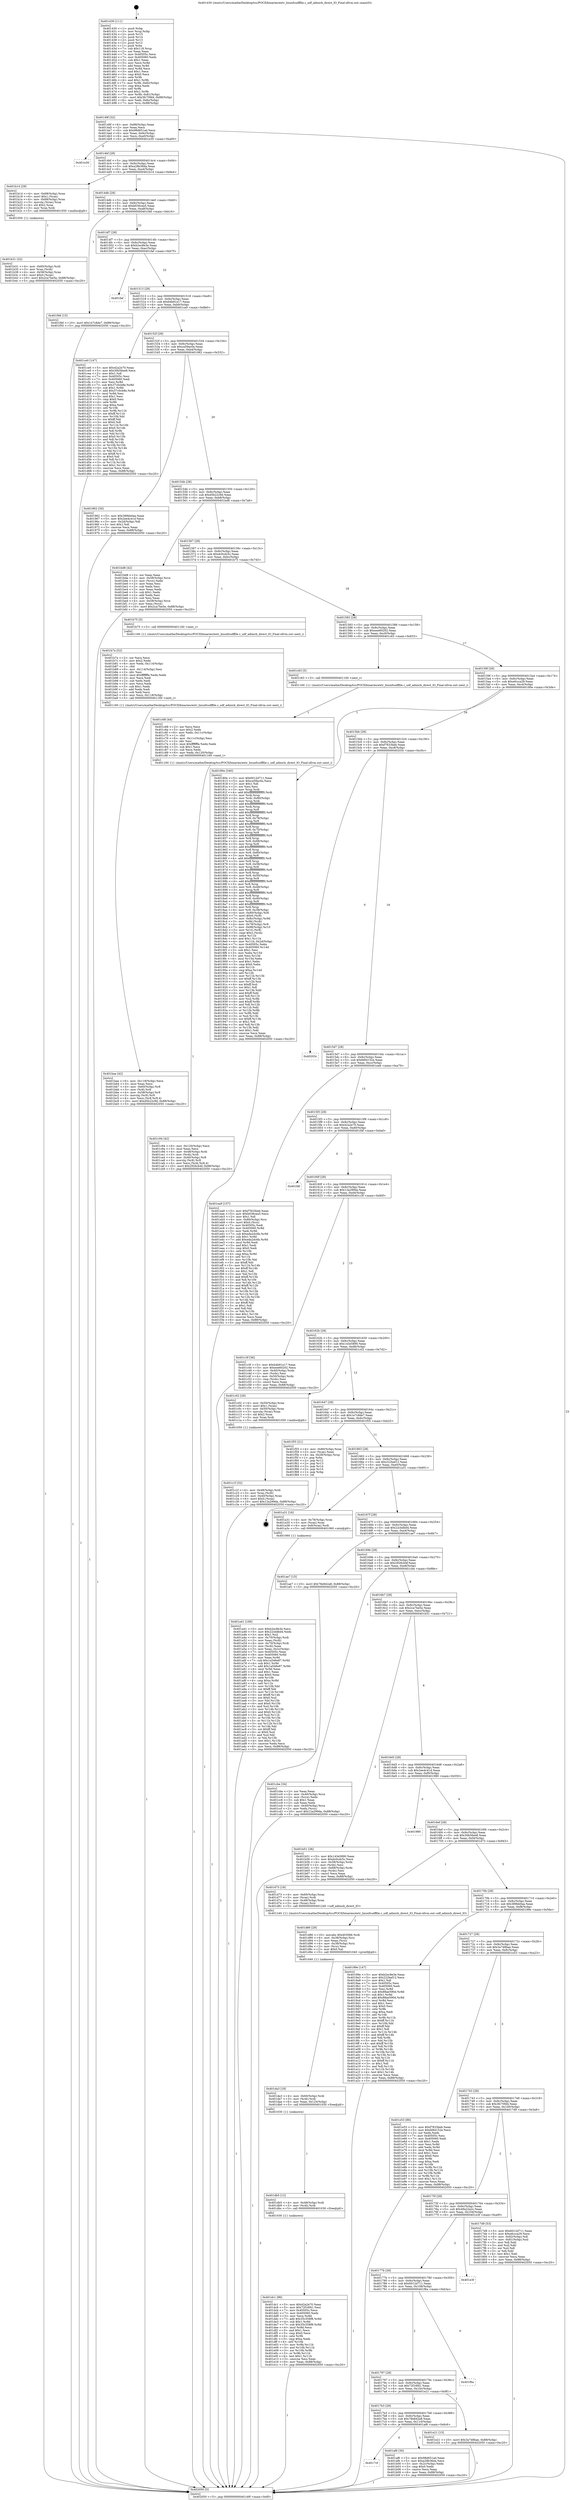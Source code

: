 digraph "0x401430" {
  label = "0x401430 (/mnt/c/Users/mathe/Desktop/tcc/POCII/binaries/extr_linuxfsudffile.c_udf_adinicb_direct_IO_Final-ollvm.out::main(0))"
  labelloc = "t"
  node[shape=record]

  Entry [label="",width=0.3,height=0.3,shape=circle,fillcolor=black,style=filled]
  "0x40149f" [label="{
     0x40149f [32]\l
     | [instrs]\l
     &nbsp;&nbsp;0x40149f \<+6\>: mov -0x88(%rbp),%eax\l
     &nbsp;&nbsp;0x4014a5 \<+2\>: mov %eax,%ecx\l
     &nbsp;&nbsp;0x4014a7 \<+6\>: sub $0x98d651ad,%ecx\l
     &nbsp;&nbsp;0x4014ad \<+6\>: mov %eax,-0x9c(%rbp)\l
     &nbsp;&nbsp;0x4014b3 \<+6\>: mov %ecx,-0xa0(%rbp)\l
     &nbsp;&nbsp;0x4014b9 \<+6\>: je 0000000000401e30 \<main+0xa00\>\l
  }"]
  "0x401e30" [label="{
     0x401e30\l
  }", style=dashed]
  "0x4014bf" [label="{
     0x4014bf [28]\l
     | [instrs]\l
     &nbsp;&nbsp;0x4014bf \<+5\>: jmp 00000000004014c4 \<main+0x94\>\l
     &nbsp;&nbsp;0x4014c4 \<+6\>: mov -0x9c(%rbp),%eax\l
     &nbsp;&nbsp;0x4014ca \<+5\>: sub $0xa28b36da,%eax\l
     &nbsp;&nbsp;0x4014cf \<+6\>: mov %eax,-0xa4(%rbp)\l
     &nbsp;&nbsp;0x4014d5 \<+6\>: je 0000000000401b14 \<main+0x6e4\>\l
  }"]
  Exit [label="",width=0.3,height=0.3,shape=circle,fillcolor=black,style=filled,peripheries=2]
  "0x401b14" [label="{
     0x401b14 [29]\l
     | [instrs]\l
     &nbsp;&nbsp;0x401b14 \<+4\>: mov -0x68(%rbp),%rax\l
     &nbsp;&nbsp;0x401b18 \<+6\>: movl $0x1,(%rax)\l
     &nbsp;&nbsp;0x401b1e \<+4\>: mov -0x68(%rbp),%rax\l
     &nbsp;&nbsp;0x401b22 \<+3\>: movslq (%rax),%rax\l
     &nbsp;&nbsp;0x401b25 \<+4\>: shl $0x2,%rax\l
     &nbsp;&nbsp;0x401b29 \<+3\>: mov %rax,%rdi\l
     &nbsp;&nbsp;0x401b2c \<+5\>: call 0000000000401050 \<malloc@plt\>\l
     | [calls]\l
     &nbsp;&nbsp;0x401050 \{1\} (unknown)\l
  }"]
  "0x4014db" [label="{
     0x4014db [28]\l
     | [instrs]\l
     &nbsp;&nbsp;0x4014db \<+5\>: jmp 00000000004014e0 \<main+0xb0\>\l
     &nbsp;&nbsp;0x4014e0 \<+6\>: mov -0x9c(%rbp),%eax\l
     &nbsp;&nbsp;0x4014e6 \<+5\>: sub $0xb036cea5,%eax\l
     &nbsp;&nbsp;0x4014eb \<+6\>: mov %eax,-0xa8(%rbp)\l
     &nbsp;&nbsp;0x4014f1 \<+6\>: je 0000000000401f46 \<main+0xb16\>\l
  }"]
  "0x401dc1" [label="{
     0x401dc1 [96]\l
     | [instrs]\l
     &nbsp;&nbsp;0x401dc1 \<+5\>: mov $0x42a2e70,%eax\l
     &nbsp;&nbsp;0x401dc6 \<+5\>: mov $0x72f16f41,%esi\l
     &nbsp;&nbsp;0x401dcb \<+7\>: mov 0x40505c,%ecx\l
     &nbsp;&nbsp;0x401dd2 \<+7\>: mov 0x405060,%edx\l
     &nbsp;&nbsp;0x401dd9 \<+3\>: mov %ecx,%r8d\l
     &nbsp;&nbsp;0x401ddc \<+7\>: add $0x35c358f8,%r8d\l
     &nbsp;&nbsp;0x401de3 \<+4\>: sub $0x1,%r8d\l
     &nbsp;&nbsp;0x401de7 \<+7\>: sub $0x35c358f8,%r8d\l
     &nbsp;&nbsp;0x401dee \<+4\>: imul %r8d,%ecx\l
     &nbsp;&nbsp;0x401df2 \<+3\>: and $0x1,%ecx\l
     &nbsp;&nbsp;0x401df5 \<+3\>: cmp $0x0,%ecx\l
     &nbsp;&nbsp;0x401df8 \<+4\>: sete %r9b\l
     &nbsp;&nbsp;0x401dfc \<+3\>: cmp $0xa,%edx\l
     &nbsp;&nbsp;0x401dff \<+4\>: setl %r10b\l
     &nbsp;&nbsp;0x401e03 \<+3\>: mov %r9b,%r11b\l
     &nbsp;&nbsp;0x401e06 \<+3\>: and %r10b,%r11b\l
     &nbsp;&nbsp;0x401e09 \<+3\>: xor %r10b,%r9b\l
     &nbsp;&nbsp;0x401e0c \<+3\>: or %r9b,%r11b\l
     &nbsp;&nbsp;0x401e0f \<+4\>: test $0x1,%r11b\l
     &nbsp;&nbsp;0x401e13 \<+3\>: cmovne %esi,%eax\l
     &nbsp;&nbsp;0x401e16 \<+6\>: mov %eax,-0x88(%rbp)\l
     &nbsp;&nbsp;0x401e1c \<+5\>: jmp 0000000000402050 \<main+0xc20\>\l
  }"]
  "0x401f46" [label="{
     0x401f46 [15]\l
     | [instrs]\l
     &nbsp;&nbsp;0x401f46 \<+10\>: movl $0x1e7c8de7,-0x88(%rbp)\l
     &nbsp;&nbsp;0x401f50 \<+5\>: jmp 0000000000402050 \<main+0xc20\>\l
  }"]
  "0x4014f7" [label="{
     0x4014f7 [28]\l
     | [instrs]\l
     &nbsp;&nbsp;0x4014f7 \<+5\>: jmp 00000000004014fc \<main+0xcc\>\l
     &nbsp;&nbsp;0x4014fc \<+6\>: mov -0x9c(%rbp),%eax\l
     &nbsp;&nbsp;0x401502 \<+5\>: sub $0xb2ec8e3e,%eax\l
     &nbsp;&nbsp;0x401507 \<+6\>: mov %eax,-0xac(%rbp)\l
     &nbsp;&nbsp;0x40150d \<+6\>: je 0000000000401faf \<main+0xb7f\>\l
  }"]
  "0x401db5" [label="{
     0x401db5 [12]\l
     | [instrs]\l
     &nbsp;&nbsp;0x401db5 \<+4\>: mov -0x48(%rbp),%rdi\l
     &nbsp;&nbsp;0x401db9 \<+3\>: mov (%rdi),%rdi\l
     &nbsp;&nbsp;0x401dbc \<+5\>: call 0000000000401030 \<free@plt\>\l
     | [calls]\l
     &nbsp;&nbsp;0x401030 \{1\} (unknown)\l
  }"]
  "0x401faf" [label="{
     0x401faf\l
  }", style=dashed]
  "0x401513" [label="{
     0x401513 [28]\l
     | [instrs]\l
     &nbsp;&nbsp;0x401513 \<+5\>: jmp 0000000000401518 \<main+0xe8\>\l
     &nbsp;&nbsp;0x401518 \<+6\>: mov -0x9c(%rbp),%eax\l
     &nbsp;&nbsp;0x40151e \<+5\>: sub $0xb4b91e17,%eax\l
     &nbsp;&nbsp;0x401523 \<+6\>: mov %eax,-0xb0(%rbp)\l
     &nbsp;&nbsp;0x401529 \<+6\>: je 0000000000401ce0 \<main+0x8b0\>\l
  }"]
  "0x401da3" [label="{
     0x401da3 [18]\l
     | [instrs]\l
     &nbsp;&nbsp;0x401da3 \<+4\>: mov -0x60(%rbp),%rdi\l
     &nbsp;&nbsp;0x401da7 \<+3\>: mov (%rdi),%rdi\l
     &nbsp;&nbsp;0x401daa \<+6\>: mov %eax,-0x124(%rbp)\l
     &nbsp;&nbsp;0x401db0 \<+5\>: call 0000000000401030 \<free@plt\>\l
     | [calls]\l
     &nbsp;&nbsp;0x401030 \{1\} (unknown)\l
  }"]
  "0x401ce0" [label="{
     0x401ce0 [147]\l
     | [instrs]\l
     &nbsp;&nbsp;0x401ce0 \<+5\>: mov $0x42a2e70,%eax\l
     &nbsp;&nbsp;0x401ce5 \<+5\>: mov $0x30b56ee8,%ecx\l
     &nbsp;&nbsp;0x401cea \<+2\>: mov $0x1,%dl\l
     &nbsp;&nbsp;0x401cec \<+7\>: mov 0x40505c,%esi\l
     &nbsp;&nbsp;0x401cf3 \<+7\>: mov 0x405060,%edi\l
     &nbsp;&nbsp;0x401cfa \<+3\>: mov %esi,%r8d\l
     &nbsp;&nbsp;0x401cfd \<+7\>: sub $0x37c0cb8e,%r8d\l
     &nbsp;&nbsp;0x401d04 \<+4\>: sub $0x1,%r8d\l
     &nbsp;&nbsp;0x401d08 \<+7\>: add $0x37c0cb8e,%r8d\l
     &nbsp;&nbsp;0x401d0f \<+4\>: imul %r8d,%esi\l
     &nbsp;&nbsp;0x401d13 \<+3\>: and $0x1,%esi\l
     &nbsp;&nbsp;0x401d16 \<+3\>: cmp $0x0,%esi\l
     &nbsp;&nbsp;0x401d19 \<+4\>: sete %r9b\l
     &nbsp;&nbsp;0x401d1d \<+3\>: cmp $0xa,%edi\l
     &nbsp;&nbsp;0x401d20 \<+4\>: setl %r10b\l
     &nbsp;&nbsp;0x401d24 \<+3\>: mov %r9b,%r11b\l
     &nbsp;&nbsp;0x401d27 \<+4\>: xor $0xff,%r11b\l
     &nbsp;&nbsp;0x401d2b \<+3\>: mov %r10b,%bl\l
     &nbsp;&nbsp;0x401d2e \<+3\>: xor $0xff,%bl\l
     &nbsp;&nbsp;0x401d31 \<+3\>: xor $0x0,%dl\l
     &nbsp;&nbsp;0x401d34 \<+3\>: mov %r11b,%r14b\l
     &nbsp;&nbsp;0x401d37 \<+4\>: and $0x0,%r14b\l
     &nbsp;&nbsp;0x401d3b \<+3\>: and %dl,%r9b\l
     &nbsp;&nbsp;0x401d3e \<+3\>: mov %bl,%r15b\l
     &nbsp;&nbsp;0x401d41 \<+4\>: and $0x0,%r15b\l
     &nbsp;&nbsp;0x401d45 \<+3\>: and %dl,%r10b\l
     &nbsp;&nbsp;0x401d48 \<+3\>: or %r9b,%r14b\l
     &nbsp;&nbsp;0x401d4b \<+3\>: or %r10b,%r15b\l
     &nbsp;&nbsp;0x401d4e \<+3\>: xor %r15b,%r14b\l
     &nbsp;&nbsp;0x401d51 \<+3\>: or %bl,%r11b\l
     &nbsp;&nbsp;0x401d54 \<+4\>: xor $0xff,%r11b\l
     &nbsp;&nbsp;0x401d58 \<+3\>: or $0x0,%dl\l
     &nbsp;&nbsp;0x401d5b \<+3\>: and %dl,%r11b\l
     &nbsp;&nbsp;0x401d5e \<+3\>: or %r11b,%r14b\l
     &nbsp;&nbsp;0x401d61 \<+4\>: test $0x1,%r14b\l
     &nbsp;&nbsp;0x401d65 \<+3\>: cmovne %ecx,%eax\l
     &nbsp;&nbsp;0x401d68 \<+6\>: mov %eax,-0x88(%rbp)\l
     &nbsp;&nbsp;0x401d6e \<+5\>: jmp 0000000000402050 \<main+0xc20\>\l
  }"]
  "0x40152f" [label="{
     0x40152f [28]\l
     | [instrs]\l
     &nbsp;&nbsp;0x40152f \<+5\>: jmp 0000000000401534 \<main+0x104\>\l
     &nbsp;&nbsp;0x401534 \<+6\>: mov -0x9c(%rbp),%eax\l
     &nbsp;&nbsp;0x40153a \<+5\>: sub $0xca59ac0a,%eax\l
     &nbsp;&nbsp;0x40153f \<+6\>: mov %eax,-0xb4(%rbp)\l
     &nbsp;&nbsp;0x401545 \<+6\>: je 0000000000401962 \<main+0x532\>\l
  }"]
  "0x401d86" [label="{
     0x401d86 [29]\l
     | [instrs]\l
     &nbsp;&nbsp;0x401d86 \<+10\>: movabs $0x4030b6,%rdi\l
     &nbsp;&nbsp;0x401d90 \<+4\>: mov -0x38(%rbp),%rsi\l
     &nbsp;&nbsp;0x401d94 \<+2\>: mov %eax,(%rsi)\l
     &nbsp;&nbsp;0x401d96 \<+4\>: mov -0x38(%rbp),%rsi\l
     &nbsp;&nbsp;0x401d9a \<+2\>: mov (%rsi),%esi\l
     &nbsp;&nbsp;0x401d9c \<+2\>: mov $0x0,%al\l
     &nbsp;&nbsp;0x401d9e \<+5\>: call 0000000000401040 \<printf@plt\>\l
     | [calls]\l
     &nbsp;&nbsp;0x401040 \{1\} (unknown)\l
  }"]
  "0x401962" [label="{
     0x401962 [30]\l
     | [instrs]\l
     &nbsp;&nbsp;0x401962 \<+5\>: mov $0x389bb0aa,%eax\l
     &nbsp;&nbsp;0x401967 \<+5\>: mov $0x2ee4c41d,%ecx\l
     &nbsp;&nbsp;0x40196c \<+3\>: mov -0x2d(%rbp),%dl\l
     &nbsp;&nbsp;0x40196f \<+3\>: test $0x1,%dl\l
     &nbsp;&nbsp;0x401972 \<+3\>: cmovne %ecx,%eax\l
     &nbsp;&nbsp;0x401975 \<+6\>: mov %eax,-0x88(%rbp)\l
     &nbsp;&nbsp;0x40197b \<+5\>: jmp 0000000000402050 \<main+0xc20\>\l
  }"]
  "0x40154b" [label="{
     0x40154b [28]\l
     | [instrs]\l
     &nbsp;&nbsp;0x40154b \<+5\>: jmp 0000000000401550 \<main+0x120\>\l
     &nbsp;&nbsp;0x401550 \<+6\>: mov -0x9c(%rbp),%eax\l
     &nbsp;&nbsp;0x401556 \<+5\>: sub $0xd5b22c9d,%eax\l
     &nbsp;&nbsp;0x40155b \<+6\>: mov %eax,-0xb8(%rbp)\l
     &nbsp;&nbsp;0x401561 \<+6\>: je 0000000000401bd8 \<main+0x7a8\>\l
  }"]
  "0x401c94" [label="{
     0x401c94 [42]\l
     | [instrs]\l
     &nbsp;&nbsp;0x401c94 \<+6\>: mov -0x120(%rbp),%ecx\l
     &nbsp;&nbsp;0x401c9a \<+3\>: imul %eax,%ecx\l
     &nbsp;&nbsp;0x401c9d \<+4\>: mov -0x48(%rbp),%rdi\l
     &nbsp;&nbsp;0x401ca1 \<+3\>: mov (%rdi),%rdi\l
     &nbsp;&nbsp;0x401ca4 \<+4\>: mov -0x40(%rbp),%r8\l
     &nbsp;&nbsp;0x401ca8 \<+3\>: movslq (%r8),%r8\l
     &nbsp;&nbsp;0x401cab \<+4\>: mov %ecx,(%rdi,%r8,4)\l
     &nbsp;&nbsp;0x401caf \<+10\>: movl $0x2926cb4f,-0x88(%rbp)\l
     &nbsp;&nbsp;0x401cb9 \<+5\>: jmp 0000000000402050 \<main+0xc20\>\l
  }"]
  "0x401bd8" [label="{
     0x401bd8 [42]\l
     | [instrs]\l
     &nbsp;&nbsp;0x401bd8 \<+2\>: xor %eax,%eax\l
     &nbsp;&nbsp;0x401bda \<+4\>: mov -0x58(%rbp),%rcx\l
     &nbsp;&nbsp;0x401bde \<+2\>: mov (%rcx),%edx\l
     &nbsp;&nbsp;0x401be0 \<+2\>: mov %eax,%esi\l
     &nbsp;&nbsp;0x401be2 \<+2\>: sub %edx,%esi\l
     &nbsp;&nbsp;0x401be4 \<+2\>: mov %eax,%edx\l
     &nbsp;&nbsp;0x401be6 \<+3\>: sub $0x1,%edx\l
     &nbsp;&nbsp;0x401be9 \<+2\>: add %edx,%esi\l
     &nbsp;&nbsp;0x401beb \<+2\>: sub %esi,%eax\l
     &nbsp;&nbsp;0x401bed \<+4\>: mov -0x58(%rbp),%rcx\l
     &nbsp;&nbsp;0x401bf1 \<+2\>: mov %eax,(%rcx)\l
     &nbsp;&nbsp;0x401bf3 \<+10\>: movl $0x2ca7be5e,-0x88(%rbp)\l
     &nbsp;&nbsp;0x401bfd \<+5\>: jmp 0000000000402050 \<main+0xc20\>\l
  }"]
  "0x401567" [label="{
     0x401567 [28]\l
     | [instrs]\l
     &nbsp;&nbsp;0x401567 \<+5\>: jmp 000000000040156c \<main+0x13c\>\l
     &nbsp;&nbsp;0x40156c \<+6\>: mov -0x9c(%rbp),%eax\l
     &nbsp;&nbsp;0x401572 \<+5\>: sub $0xdc0cdc5c,%eax\l
     &nbsp;&nbsp;0x401577 \<+6\>: mov %eax,-0xbc(%rbp)\l
     &nbsp;&nbsp;0x40157d \<+6\>: je 0000000000401b75 \<main+0x745\>\l
  }"]
  "0x401c68" [label="{
     0x401c68 [44]\l
     | [instrs]\l
     &nbsp;&nbsp;0x401c68 \<+2\>: xor %ecx,%ecx\l
     &nbsp;&nbsp;0x401c6a \<+5\>: mov $0x2,%edx\l
     &nbsp;&nbsp;0x401c6f \<+6\>: mov %edx,-0x11c(%rbp)\l
     &nbsp;&nbsp;0x401c75 \<+1\>: cltd\l
     &nbsp;&nbsp;0x401c76 \<+6\>: mov -0x11c(%rbp),%esi\l
     &nbsp;&nbsp;0x401c7c \<+2\>: idiv %esi\l
     &nbsp;&nbsp;0x401c7e \<+6\>: imul $0xfffffffe,%edx,%edx\l
     &nbsp;&nbsp;0x401c84 \<+3\>: sub $0x1,%ecx\l
     &nbsp;&nbsp;0x401c87 \<+2\>: sub %ecx,%edx\l
     &nbsp;&nbsp;0x401c89 \<+6\>: mov %edx,-0x120(%rbp)\l
     &nbsp;&nbsp;0x401c8f \<+5\>: call 0000000000401160 \<next_i\>\l
     | [calls]\l
     &nbsp;&nbsp;0x401160 \{1\} (/mnt/c/Users/mathe/Desktop/tcc/POCII/binaries/extr_linuxfsudffile.c_udf_adinicb_direct_IO_Final-ollvm.out::next_i)\l
  }"]
  "0x401b75" [label="{
     0x401b75 [5]\l
     | [instrs]\l
     &nbsp;&nbsp;0x401b75 \<+5\>: call 0000000000401160 \<next_i\>\l
     | [calls]\l
     &nbsp;&nbsp;0x401160 \{1\} (/mnt/c/Users/mathe/Desktop/tcc/POCII/binaries/extr_linuxfsudffile.c_udf_adinicb_direct_IO_Final-ollvm.out::next_i)\l
  }"]
  "0x401583" [label="{
     0x401583 [28]\l
     | [instrs]\l
     &nbsp;&nbsp;0x401583 \<+5\>: jmp 0000000000401588 \<main+0x158\>\l
     &nbsp;&nbsp;0x401588 \<+6\>: mov -0x9c(%rbp),%eax\l
     &nbsp;&nbsp;0x40158e \<+5\>: sub $0xeee60202,%eax\l
     &nbsp;&nbsp;0x401593 \<+6\>: mov %eax,-0xc0(%rbp)\l
     &nbsp;&nbsp;0x401599 \<+6\>: je 0000000000401c63 \<main+0x833\>\l
  }"]
  "0x401c1f" [label="{
     0x401c1f [32]\l
     | [instrs]\l
     &nbsp;&nbsp;0x401c1f \<+4\>: mov -0x48(%rbp),%rdi\l
     &nbsp;&nbsp;0x401c23 \<+3\>: mov %rax,(%rdi)\l
     &nbsp;&nbsp;0x401c26 \<+4\>: mov -0x40(%rbp),%rax\l
     &nbsp;&nbsp;0x401c2a \<+6\>: movl $0x0,(%rax)\l
     &nbsp;&nbsp;0x401c30 \<+10\>: movl $0x12a299da,-0x88(%rbp)\l
     &nbsp;&nbsp;0x401c3a \<+5\>: jmp 0000000000402050 \<main+0xc20\>\l
  }"]
  "0x401c63" [label="{
     0x401c63 [5]\l
     | [instrs]\l
     &nbsp;&nbsp;0x401c63 \<+5\>: call 0000000000401160 \<next_i\>\l
     | [calls]\l
     &nbsp;&nbsp;0x401160 \{1\} (/mnt/c/Users/mathe/Desktop/tcc/POCII/binaries/extr_linuxfsudffile.c_udf_adinicb_direct_IO_Final-ollvm.out::next_i)\l
  }"]
  "0x40159f" [label="{
     0x40159f [28]\l
     | [instrs]\l
     &nbsp;&nbsp;0x40159f \<+5\>: jmp 00000000004015a4 \<main+0x174\>\l
     &nbsp;&nbsp;0x4015a4 \<+6\>: mov -0x9c(%rbp),%eax\l
     &nbsp;&nbsp;0x4015aa \<+5\>: sub $0xefccca29,%eax\l
     &nbsp;&nbsp;0x4015af \<+6\>: mov %eax,-0xc4(%rbp)\l
     &nbsp;&nbsp;0x4015b5 \<+6\>: je 000000000040180e \<main+0x3de\>\l
  }"]
  "0x401bae" [label="{
     0x401bae [42]\l
     | [instrs]\l
     &nbsp;&nbsp;0x401bae \<+6\>: mov -0x118(%rbp),%ecx\l
     &nbsp;&nbsp;0x401bb4 \<+3\>: imul %eax,%ecx\l
     &nbsp;&nbsp;0x401bb7 \<+4\>: mov -0x60(%rbp),%r8\l
     &nbsp;&nbsp;0x401bbb \<+3\>: mov (%r8),%r8\l
     &nbsp;&nbsp;0x401bbe \<+4\>: mov -0x58(%rbp),%r9\l
     &nbsp;&nbsp;0x401bc2 \<+3\>: movslq (%r9),%r9\l
     &nbsp;&nbsp;0x401bc5 \<+4\>: mov %ecx,(%r8,%r9,4)\l
     &nbsp;&nbsp;0x401bc9 \<+10\>: movl $0xd5b22c9d,-0x88(%rbp)\l
     &nbsp;&nbsp;0x401bd3 \<+5\>: jmp 0000000000402050 \<main+0xc20\>\l
  }"]
  "0x40180e" [label="{
     0x40180e [340]\l
     | [instrs]\l
     &nbsp;&nbsp;0x40180e \<+5\>: mov $0x6012d711,%eax\l
     &nbsp;&nbsp;0x401813 \<+5\>: mov $0xca59ac0a,%ecx\l
     &nbsp;&nbsp;0x401818 \<+2\>: mov $0x1,%dl\l
     &nbsp;&nbsp;0x40181a \<+2\>: xor %esi,%esi\l
     &nbsp;&nbsp;0x40181c \<+3\>: mov %rsp,%rdi\l
     &nbsp;&nbsp;0x40181f \<+4\>: add $0xfffffffffffffff0,%rdi\l
     &nbsp;&nbsp;0x401823 \<+3\>: mov %rdi,%rsp\l
     &nbsp;&nbsp;0x401826 \<+4\>: mov %rdi,-0x80(%rbp)\l
     &nbsp;&nbsp;0x40182a \<+3\>: mov %rsp,%rdi\l
     &nbsp;&nbsp;0x40182d \<+4\>: add $0xfffffffffffffff0,%rdi\l
     &nbsp;&nbsp;0x401831 \<+3\>: mov %rdi,%rsp\l
     &nbsp;&nbsp;0x401834 \<+3\>: mov %rsp,%r8\l
     &nbsp;&nbsp;0x401837 \<+4\>: add $0xfffffffffffffff0,%r8\l
     &nbsp;&nbsp;0x40183b \<+3\>: mov %r8,%rsp\l
     &nbsp;&nbsp;0x40183e \<+4\>: mov %r8,-0x78(%rbp)\l
     &nbsp;&nbsp;0x401842 \<+3\>: mov %rsp,%r8\l
     &nbsp;&nbsp;0x401845 \<+4\>: add $0xfffffffffffffff0,%r8\l
     &nbsp;&nbsp;0x401849 \<+3\>: mov %r8,%rsp\l
     &nbsp;&nbsp;0x40184c \<+4\>: mov %r8,-0x70(%rbp)\l
     &nbsp;&nbsp;0x401850 \<+3\>: mov %rsp,%r8\l
     &nbsp;&nbsp;0x401853 \<+4\>: add $0xfffffffffffffff0,%r8\l
     &nbsp;&nbsp;0x401857 \<+3\>: mov %r8,%rsp\l
     &nbsp;&nbsp;0x40185a \<+4\>: mov %r8,-0x68(%rbp)\l
     &nbsp;&nbsp;0x40185e \<+3\>: mov %rsp,%r8\l
     &nbsp;&nbsp;0x401861 \<+4\>: add $0xfffffffffffffff0,%r8\l
     &nbsp;&nbsp;0x401865 \<+3\>: mov %r8,%rsp\l
     &nbsp;&nbsp;0x401868 \<+4\>: mov %r8,-0x60(%rbp)\l
     &nbsp;&nbsp;0x40186c \<+3\>: mov %rsp,%r8\l
     &nbsp;&nbsp;0x40186f \<+4\>: add $0xfffffffffffffff0,%r8\l
     &nbsp;&nbsp;0x401873 \<+3\>: mov %r8,%rsp\l
     &nbsp;&nbsp;0x401876 \<+4\>: mov %r8,-0x58(%rbp)\l
     &nbsp;&nbsp;0x40187a \<+3\>: mov %rsp,%r8\l
     &nbsp;&nbsp;0x40187d \<+4\>: add $0xfffffffffffffff0,%r8\l
     &nbsp;&nbsp;0x401881 \<+3\>: mov %r8,%rsp\l
     &nbsp;&nbsp;0x401884 \<+4\>: mov %r8,-0x50(%rbp)\l
     &nbsp;&nbsp;0x401888 \<+3\>: mov %rsp,%r8\l
     &nbsp;&nbsp;0x40188b \<+4\>: add $0xfffffffffffffff0,%r8\l
     &nbsp;&nbsp;0x40188f \<+3\>: mov %r8,%rsp\l
     &nbsp;&nbsp;0x401892 \<+4\>: mov %r8,-0x48(%rbp)\l
     &nbsp;&nbsp;0x401896 \<+3\>: mov %rsp,%r8\l
     &nbsp;&nbsp;0x401899 \<+4\>: add $0xfffffffffffffff0,%r8\l
     &nbsp;&nbsp;0x40189d \<+3\>: mov %r8,%rsp\l
     &nbsp;&nbsp;0x4018a0 \<+4\>: mov %r8,-0x40(%rbp)\l
     &nbsp;&nbsp;0x4018a4 \<+3\>: mov %rsp,%r8\l
     &nbsp;&nbsp;0x4018a7 \<+4\>: add $0xfffffffffffffff0,%r8\l
     &nbsp;&nbsp;0x4018ab \<+3\>: mov %r8,%rsp\l
     &nbsp;&nbsp;0x4018ae \<+4\>: mov %r8,-0x38(%rbp)\l
     &nbsp;&nbsp;0x4018b2 \<+4\>: mov -0x80(%rbp),%r8\l
     &nbsp;&nbsp;0x4018b6 \<+7\>: movl $0x0,(%r8)\l
     &nbsp;&nbsp;0x4018bd \<+7\>: mov -0x8c(%rbp),%r9d\l
     &nbsp;&nbsp;0x4018c4 \<+3\>: mov %r9d,(%rdi)\l
     &nbsp;&nbsp;0x4018c7 \<+4\>: mov -0x78(%rbp),%r8\l
     &nbsp;&nbsp;0x4018cb \<+7\>: mov -0x98(%rbp),%r10\l
     &nbsp;&nbsp;0x4018d2 \<+3\>: mov %r10,(%r8)\l
     &nbsp;&nbsp;0x4018d5 \<+3\>: cmpl $0x2,(%rdi)\l
     &nbsp;&nbsp;0x4018d8 \<+4\>: setne %r11b\l
     &nbsp;&nbsp;0x4018dc \<+4\>: and $0x1,%r11b\l
     &nbsp;&nbsp;0x4018e0 \<+4\>: mov %r11b,-0x2d(%rbp)\l
     &nbsp;&nbsp;0x4018e4 \<+7\>: mov 0x40505c,%ebx\l
     &nbsp;&nbsp;0x4018eb \<+8\>: mov 0x405060,%r14d\l
     &nbsp;&nbsp;0x4018f3 \<+3\>: sub $0x1,%esi\l
     &nbsp;&nbsp;0x4018f6 \<+3\>: mov %ebx,%r15d\l
     &nbsp;&nbsp;0x4018f9 \<+3\>: add %esi,%r15d\l
     &nbsp;&nbsp;0x4018fc \<+4\>: imul %r15d,%ebx\l
     &nbsp;&nbsp;0x401900 \<+3\>: and $0x1,%ebx\l
     &nbsp;&nbsp;0x401903 \<+3\>: cmp $0x0,%ebx\l
     &nbsp;&nbsp;0x401906 \<+4\>: sete %r11b\l
     &nbsp;&nbsp;0x40190a \<+4\>: cmp $0xa,%r14d\l
     &nbsp;&nbsp;0x40190e \<+4\>: setl %r12b\l
     &nbsp;&nbsp;0x401912 \<+3\>: mov %r11b,%r13b\l
     &nbsp;&nbsp;0x401915 \<+4\>: xor $0xff,%r13b\l
     &nbsp;&nbsp;0x401919 \<+3\>: mov %r12b,%sil\l
     &nbsp;&nbsp;0x40191c \<+4\>: xor $0xff,%sil\l
     &nbsp;&nbsp;0x401920 \<+3\>: xor $0x1,%dl\l
     &nbsp;&nbsp;0x401923 \<+3\>: mov %r13b,%dil\l
     &nbsp;&nbsp;0x401926 \<+4\>: and $0xff,%dil\l
     &nbsp;&nbsp;0x40192a \<+3\>: and %dl,%r11b\l
     &nbsp;&nbsp;0x40192d \<+3\>: mov %sil,%r8b\l
     &nbsp;&nbsp;0x401930 \<+4\>: and $0xff,%r8b\l
     &nbsp;&nbsp;0x401934 \<+3\>: and %dl,%r12b\l
     &nbsp;&nbsp;0x401937 \<+3\>: or %r11b,%dil\l
     &nbsp;&nbsp;0x40193a \<+3\>: or %r12b,%r8b\l
     &nbsp;&nbsp;0x40193d \<+3\>: xor %r8b,%dil\l
     &nbsp;&nbsp;0x401940 \<+3\>: or %sil,%r13b\l
     &nbsp;&nbsp;0x401943 \<+4\>: xor $0xff,%r13b\l
     &nbsp;&nbsp;0x401947 \<+3\>: or $0x1,%dl\l
     &nbsp;&nbsp;0x40194a \<+3\>: and %dl,%r13b\l
     &nbsp;&nbsp;0x40194d \<+3\>: or %r13b,%dil\l
     &nbsp;&nbsp;0x401950 \<+4\>: test $0x1,%dil\l
     &nbsp;&nbsp;0x401954 \<+3\>: cmovne %ecx,%eax\l
     &nbsp;&nbsp;0x401957 \<+6\>: mov %eax,-0x88(%rbp)\l
     &nbsp;&nbsp;0x40195d \<+5\>: jmp 0000000000402050 \<main+0xc20\>\l
  }"]
  "0x4015bb" [label="{
     0x4015bb [28]\l
     | [instrs]\l
     &nbsp;&nbsp;0x4015bb \<+5\>: jmp 00000000004015c0 \<main+0x190\>\l
     &nbsp;&nbsp;0x4015c0 \<+6\>: mov -0x9c(%rbp),%eax\l
     &nbsp;&nbsp;0x4015c6 \<+5\>: sub $0xf7833beb,%eax\l
     &nbsp;&nbsp;0x4015cb \<+6\>: mov %eax,-0xc8(%rbp)\l
     &nbsp;&nbsp;0x4015d1 \<+6\>: je 000000000040203c \<main+0xc0c\>\l
  }"]
  "0x401b7a" [label="{
     0x401b7a [52]\l
     | [instrs]\l
     &nbsp;&nbsp;0x401b7a \<+2\>: xor %ecx,%ecx\l
     &nbsp;&nbsp;0x401b7c \<+5\>: mov $0x2,%edx\l
     &nbsp;&nbsp;0x401b81 \<+6\>: mov %edx,-0x114(%rbp)\l
     &nbsp;&nbsp;0x401b87 \<+1\>: cltd\l
     &nbsp;&nbsp;0x401b88 \<+6\>: mov -0x114(%rbp),%esi\l
     &nbsp;&nbsp;0x401b8e \<+2\>: idiv %esi\l
     &nbsp;&nbsp;0x401b90 \<+6\>: imul $0xfffffffe,%edx,%edx\l
     &nbsp;&nbsp;0x401b96 \<+2\>: mov %ecx,%edi\l
     &nbsp;&nbsp;0x401b98 \<+2\>: sub %edx,%edi\l
     &nbsp;&nbsp;0x401b9a \<+2\>: mov %ecx,%edx\l
     &nbsp;&nbsp;0x401b9c \<+3\>: sub $0x1,%edx\l
     &nbsp;&nbsp;0x401b9f \<+2\>: add %edx,%edi\l
     &nbsp;&nbsp;0x401ba1 \<+2\>: sub %edi,%ecx\l
     &nbsp;&nbsp;0x401ba3 \<+6\>: mov %ecx,-0x118(%rbp)\l
     &nbsp;&nbsp;0x401ba9 \<+5\>: call 0000000000401160 \<next_i\>\l
     | [calls]\l
     &nbsp;&nbsp;0x401160 \{1\} (/mnt/c/Users/mathe/Desktop/tcc/POCII/binaries/extr_linuxfsudffile.c_udf_adinicb_direct_IO_Final-ollvm.out::next_i)\l
  }"]
  "0x40203c" [label="{
     0x40203c\l
  }", style=dashed]
  "0x4015d7" [label="{
     0x4015d7 [28]\l
     | [instrs]\l
     &nbsp;&nbsp;0x4015d7 \<+5\>: jmp 00000000004015dc \<main+0x1ac\>\l
     &nbsp;&nbsp;0x4015dc \<+6\>: mov -0x9c(%rbp),%eax\l
     &nbsp;&nbsp;0x4015e2 \<+5\>: sub $0xfd94152e,%eax\l
     &nbsp;&nbsp;0x4015e7 \<+6\>: mov %eax,-0xcc(%rbp)\l
     &nbsp;&nbsp;0x4015ed \<+6\>: je 0000000000401ea9 \<main+0xa79\>\l
  }"]
  "0x401b31" [label="{
     0x401b31 [32]\l
     | [instrs]\l
     &nbsp;&nbsp;0x401b31 \<+4\>: mov -0x60(%rbp),%rdi\l
     &nbsp;&nbsp;0x401b35 \<+3\>: mov %rax,(%rdi)\l
     &nbsp;&nbsp;0x401b38 \<+4\>: mov -0x58(%rbp),%rax\l
     &nbsp;&nbsp;0x401b3c \<+6\>: movl $0x0,(%rax)\l
     &nbsp;&nbsp;0x401b42 \<+10\>: movl $0x2ca7be5e,-0x88(%rbp)\l
     &nbsp;&nbsp;0x401b4c \<+5\>: jmp 0000000000402050 \<main+0xc20\>\l
  }"]
  "0x401ea9" [label="{
     0x401ea9 [157]\l
     | [instrs]\l
     &nbsp;&nbsp;0x401ea9 \<+5\>: mov $0xf7833beb,%eax\l
     &nbsp;&nbsp;0x401eae \<+5\>: mov $0xb036cea5,%ecx\l
     &nbsp;&nbsp;0x401eb3 \<+2\>: mov $0x1,%dl\l
     &nbsp;&nbsp;0x401eb5 \<+4\>: mov -0x80(%rbp),%rsi\l
     &nbsp;&nbsp;0x401eb9 \<+6\>: movl $0x0,(%rsi)\l
     &nbsp;&nbsp;0x401ebf \<+7\>: mov 0x40505c,%edi\l
     &nbsp;&nbsp;0x401ec6 \<+8\>: mov 0x405060,%r8d\l
     &nbsp;&nbsp;0x401ece \<+3\>: mov %edi,%r9d\l
     &nbsp;&nbsp;0x401ed1 \<+7\>: sub $0xeda2dc6b,%r9d\l
     &nbsp;&nbsp;0x401ed8 \<+4\>: sub $0x1,%r9d\l
     &nbsp;&nbsp;0x401edc \<+7\>: add $0xeda2dc6b,%r9d\l
     &nbsp;&nbsp;0x401ee3 \<+4\>: imul %r9d,%edi\l
     &nbsp;&nbsp;0x401ee7 \<+3\>: and $0x1,%edi\l
     &nbsp;&nbsp;0x401eea \<+3\>: cmp $0x0,%edi\l
     &nbsp;&nbsp;0x401eed \<+4\>: sete %r10b\l
     &nbsp;&nbsp;0x401ef1 \<+4\>: cmp $0xa,%r8d\l
     &nbsp;&nbsp;0x401ef5 \<+4\>: setl %r11b\l
     &nbsp;&nbsp;0x401ef9 \<+3\>: mov %r10b,%bl\l
     &nbsp;&nbsp;0x401efc \<+3\>: xor $0xff,%bl\l
     &nbsp;&nbsp;0x401eff \<+3\>: mov %r11b,%r14b\l
     &nbsp;&nbsp;0x401f02 \<+4\>: xor $0xff,%r14b\l
     &nbsp;&nbsp;0x401f06 \<+3\>: xor $0x1,%dl\l
     &nbsp;&nbsp;0x401f09 \<+3\>: mov %bl,%r15b\l
     &nbsp;&nbsp;0x401f0c \<+4\>: and $0xff,%r15b\l
     &nbsp;&nbsp;0x401f10 \<+3\>: and %dl,%r10b\l
     &nbsp;&nbsp;0x401f13 \<+3\>: mov %r14b,%r12b\l
     &nbsp;&nbsp;0x401f16 \<+4\>: and $0xff,%r12b\l
     &nbsp;&nbsp;0x401f1a \<+3\>: and %dl,%r11b\l
     &nbsp;&nbsp;0x401f1d \<+3\>: or %r10b,%r15b\l
     &nbsp;&nbsp;0x401f20 \<+3\>: or %r11b,%r12b\l
     &nbsp;&nbsp;0x401f23 \<+3\>: xor %r12b,%r15b\l
     &nbsp;&nbsp;0x401f26 \<+3\>: or %r14b,%bl\l
     &nbsp;&nbsp;0x401f29 \<+3\>: xor $0xff,%bl\l
     &nbsp;&nbsp;0x401f2c \<+3\>: or $0x1,%dl\l
     &nbsp;&nbsp;0x401f2f \<+2\>: and %dl,%bl\l
     &nbsp;&nbsp;0x401f31 \<+3\>: or %bl,%r15b\l
     &nbsp;&nbsp;0x401f34 \<+4\>: test $0x1,%r15b\l
     &nbsp;&nbsp;0x401f38 \<+3\>: cmovne %ecx,%eax\l
     &nbsp;&nbsp;0x401f3b \<+6\>: mov %eax,-0x88(%rbp)\l
     &nbsp;&nbsp;0x401f41 \<+5\>: jmp 0000000000402050 \<main+0xc20\>\l
  }"]
  "0x4015f3" [label="{
     0x4015f3 [28]\l
     | [instrs]\l
     &nbsp;&nbsp;0x4015f3 \<+5\>: jmp 00000000004015f8 \<main+0x1c8\>\l
     &nbsp;&nbsp;0x4015f8 \<+6\>: mov -0x9c(%rbp),%eax\l
     &nbsp;&nbsp;0x4015fe \<+5\>: sub $0x42a2e70,%eax\l
     &nbsp;&nbsp;0x401603 \<+6\>: mov %eax,-0xd0(%rbp)\l
     &nbsp;&nbsp;0x401609 \<+6\>: je 0000000000401fdf \<main+0xbaf\>\l
  }"]
  "0x4017cf" [label="{
     0x4017cf\l
  }", style=dashed]
  "0x401fdf" [label="{
     0x401fdf\l
  }", style=dashed]
  "0x40160f" [label="{
     0x40160f [28]\l
     | [instrs]\l
     &nbsp;&nbsp;0x40160f \<+5\>: jmp 0000000000401614 \<main+0x1e4\>\l
     &nbsp;&nbsp;0x401614 \<+6\>: mov -0x9c(%rbp),%eax\l
     &nbsp;&nbsp;0x40161a \<+5\>: sub $0x12a299da,%eax\l
     &nbsp;&nbsp;0x40161f \<+6\>: mov %eax,-0xd4(%rbp)\l
     &nbsp;&nbsp;0x401625 \<+6\>: je 0000000000401c3f \<main+0x80f\>\l
  }"]
  "0x401af6" [label="{
     0x401af6 [30]\l
     | [instrs]\l
     &nbsp;&nbsp;0x401af6 \<+5\>: mov $0x98d651ad,%eax\l
     &nbsp;&nbsp;0x401afb \<+5\>: mov $0xa28b36da,%ecx\l
     &nbsp;&nbsp;0x401b00 \<+3\>: mov -0x2c(%rbp),%edx\l
     &nbsp;&nbsp;0x401b03 \<+3\>: cmp $0x0,%edx\l
     &nbsp;&nbsp;0x401b06 \<+3\>: cmove %ecx,%eax\l
     &nbsp;&nbsp;0x401b09 \<+6\>: mov %eax,-0x88(%rbp)\l
     &nbsp;&nbsp;0x401b0f \<+5\>: jmp 0000000000402050 \<main+0xc20\>\l
  }"]
  "0x401c3f" [label="{
     0x401c3f [36]\l
     | [instrs]\l
     &nbsp;&nbsp;0x401c3f \<+5\>: mov $0xb4b91e17,%eax\l
     &nbsp;&nbsp;0x401c44 \<+5\>: mov $0xeee60202,%ecx\l
     &nbsp;&nbsp;0x401c49 \<+4\>: mov -0x40(%rbp),%rdx\l
     &nbsp;&nbsp;0x401c4d \<+2\>: mov (%rdx),%esi\l
     &nbsp;&nbsp;0x401c4f \<+4\>: mov -0x50(%rbp),%rdx\l
     &nbsp;&nbsp;0x401c53 \<+2\>: cmp (%rdx),%esi\l
     &nbsp;&nbsp;0x401c55 \<+3\>: cmovl %ecx,%eax\l
     &nbsp;&nbsp;0x401c58 \<+6\>: mov %eax,-0x88(%rbp)\l
     &nbsp;&nbsp;0x401c5e \<+5\>: jmp 0000000000402050 \<main+0xc20\>\l
  }"]
  "0x40162b" [label="{
     0x40162b [28]\l
     | [instrs]\l
     &nbsp;&nbsp;0x40162b \<+5\>: jmp 0000000000401630 \<main+0x200\>\l
     &nbsp;&nbsp;0x401630 \<+6\>: mov -0x9c(%rbp),%eax\l
     &nbsp;&nbsp;0x401636 \<+5\>: sub $0x143e5890,%eax\l
     &nbsp;&nbsp;0x40163b \<+6\>: mov %eax,-0xd8(%rbp)\l
     &nbsp;&nbsp;0x401641 \<+6\>: je 0000000000401c02 \<main+0x7d2\>\l
  }"]
  "0x4017b3" [label="{
     0x4017b3 [28]\l
     | [instrs]\l
     &nbsp;&nbsp;0x4017b3 \<+5\>: jmp 00000000004017b8 \<main+0x388\>\l
     &nbsp;&nbsp;0x4017b8 \<+6\>: mov -0x9c(%rbp),%eax\l
     &nbsp;&nbsp;0x4017be \<+5\>: sub $0x78e842a8,%eax\l
     &nbsp;&nbsp;0x4017c3 \<+6\>: mov %eax,-0x110(%rbp)\l
     &nbsp;&nbsp;0x4017c9 \<+6\>: je 0000000000401af6 \<main+0x6c6\>\l
  }"]
  "0x401c02" [label="{
     0x401c02 [29]\l
     | [instrs]\l
     &nbsp;&nbsp;0x401c02 \<+4\>: mov -0x50(%rbp),%rax\l
     &nbsp;&nbsp;0x401c06 \<+6\>: movl $0x1,(%rax)\l
     &nbsp;&nbsp;0x401c0c \<+4\>: mov -0x50(%rbp),%rax\l
     &nbsp;&nbsp;0x401c10 \<+3\>: movslq (%rax),%rax\l
     &nbsp;&nbsp;0x401c13 \<+4\>: shl $0x2,%rax\l
     &nbsp;&nbsp;0x401c17 \<+3\>: mov %rax,%rdi\l
     &nbsp;&nbsp;0x401c1a \<+5\>: call 0000000000401050 \<malloc@plt\>\l
     | [calls]\l
     &nbsp;&nbsp;0x401050 \{1\} (unknown)\l
  }"]
  "0x401647" [label="{
     0x401647 [28]\l
     | [instrs]\l
     &nbsp;&nbsp;0x401647 \<+5\>: jmp 000000000040164c \<main+0x21c\>\l
     &nbsp;&nbsp;0x40164c \<+6\>: mov -0x9c(%rbp),%eax\l
     &nbsp;&nbsp;0x401652 \<+5\>: sub $0x1e7c8de7,%eax\l
     &nbsp;&nbsp;0x401657 \<+6\>: mov %eax,-0xdc(%rbp)\l
     &nbsp;&nbsp;0x40165d \<+6\>: je 0000000000401f55 \<main+0xb25\>\l
  }"]
  "0x401e21" [label="{
     0x401e21 [15]\l
     | [instrs]\l
     &nbsp;&nbsp;0x401e21 \<+10\>: movl $0x3a748bae,-0x88(%rbp)\l
     &nbsp;&nbsp;0x401e2b \<+5\>: jmp 0000000000402050 \<main+0xc20\>\l
  }"]
  "0x401f55" [label="{
     0x401f55 [21]\l
     | [instrs]\l
     &nbsp;&nbsp;0x401f55 \<+4\>: mov -0x80(%rbp),%rax\l
     &nbsp;&nbsp;0x401f59 \<+2\>: mov (%rax),%eax\l
     &nbsp;&nbsp;0x401f5b \<+4\>: lea -0x28(%rbp),%rsp\l
     &nbsp;&nbsp;0x401f5f \<+1\>: pop %rbx\l
     &nbsp;&nbsp;0x401f60 \<+2\>: pop %r12\l
     &nbsp;&nbsp;0x401f62 \<+2\>: pop %r13\l
     &nbsp;&nbsp;0x401f64 \<+2\>: pop %r14\l
     &nbsp;&nbsp;0x401f66 \<+2\>: pop %r15\l
     &nbsp;&nbsp;0x401f68 \<+1\>: pop %rbp\l
     &nbsp;&nbsp;0x401f69 \<+1\>: ret\l
  }"]
  "0x401663" [label="{
     0x401663 [28]\l
     | [instrs]\l
     &nbsp;&nbsp;0x401663 \<+5\>: jmp 0000000000401668 \<main+0x238\>\l
     &nbsp;&nbsp;0x401668 \<+6\>: mov -0x9c(%rbp),%eax\l
     &nbsp;&nbsp;0x40166e \<+5\>: sub $0x222baf12,%eax\l
     &nbsp;&nbsp;0x401673 \<+6\>: mov %eax,-0xe0(%rbp)\l
     &nbsp;&nbsp;0x401679 \<+6\>: je 0000000000401a31 \<main+0x601\>\l
  }"]
  "0x401797" [label="{
     0x401797 [28]\l
     | [instrs]\l
     &nbsp;&nbsp;0x401797 \<+5\>: jmp 000000000040179c \<main+0x36c\>\l
     &nbsp;&nbsp;0x40179c \<+6\>: mov -0x9c(%rbp),%eax\l
     &nbsp;&nbsp;0x4017a2 \<+5\>: sub $0x72f16f41,%eax\l
     &nbsp;&nbsp;0x4017a7 \<+6\>: mov %eax,-0x10c(%rbp)\l
     &nbsp;&nbsp;0x4017ad \<+6\>: je 0000000000401e21 \<main+0x9f1\>\l
  }"]
  "0x401a31" [label="{
     0x401a31 [16]\l
     | [instrs]\l
     &nbsp;&nbsp;0x401a31 \<+4\>: mov -0x78(%rbp),%rax\l
     &nbsp;&nbsp;0x401a35 \<+3\>: mov (%rax),%rax\l
     &nbsp;&nbsp;0x401a38 \<+4\>: mov 0x8(%rax),%rdi\l
     &nbsp;&nbsp;0x401a3c \<+5\>: call 0000000000401060 \<atoi@plt\>\l
     | [calls]\l
     &nbsp;&nbsp;0x401060 \{1\} (unknown)\l
  }"]
  "0x40167f" [label="{
     0x40167f [28]\l
     | [instrs]\l
     &nbsp;&nbsp;0x40167f \<+5\>: jmp 0000000000401684 \<main+0x254\>\l
     &nbsp;&nbsp;0x401684 \<+6\>: mov -0x9c(%rbp),%eax\l
     &nbsp;&nbsp;0x40168a \<+5\>: sub $0x22cbdbd4,%eax\l
     &nbsp;&nbsp;0x40168f \<+6\>: mov %eax,-0xe4(%rbp)\l
     &nbsp;&nbsp;0x401695 \<+6\>: je 0000000000401ae7 \<main+0x6b7\>\l
  }"]
  "0x401f6a" [label="{
     0x401f6a\l
  }", style=dashed]
  "0x401ae7" [label="{
     0x401ae7 [15]\l
     | [instrs]\l
     &nbsp;&nbsp;0x401ae7 \<+10\>: movl $0x78e842a8,-0x88(%rbp)\l
     &nbsp;&nbsp;0x401af1 \<+5\>: jmp 0000000000402050 \<main+0xc20\>\l
  }"]
  "0x40169b" [label="{
     0x40169b [28]\l
     | [instrs]\l
     &nbsp;&nbsp;0x40169b \<+5\>: jmp 00000000004016a0 \<main+0x270\>\l
     &nbsp;&nbsp;0x4016a0 \<+6\>: mov -0x9c(%rbp),%eax\l
     &nbsp;&nbsp;0x4016a6 \<+5\>: sub $0x2926cb4f,%eax\l
     &nbsp;&nbsp;0x4016ab \<+6\>: mov %eax,-0xe8(%rbp)\l
     &nbsp;&nbsp;0x4016b1 \<+6\>: je 0000000000401cbe \<main+0x88e\>\l
  }"]
  "0x40177b" [label="{
     0x40177b [28]\l
     | [instrs]\l
     &nbsp;&nbsp;0x40177b \<+5\>: jmp 0000000000401780 \<main+0x350\>\l
     &nbsp;&nbsp;0x401780 \<+6\>: mov -0x9c(%rbp),%eax\l
     &nbsp;&nbsp;0x401786 \<+5\>: sub $0x6012d711,%eax\l
     &nbsp;&nbsp;0x40178b \<+6\>: mov %eax,-0x108(%rbp)\l
     &nbsp;&nbsp;0x401791 \<+6\>: je 0000000000401f6a \<main+0xb3a\>\l
  }"]
  "0x401cbe" [label="{
     0x401cbe [34]\l
     | [instrs]\l
     &nbsp;&nbsp;0x401cbe \<+2\>: xor %eax,%eax\l
     &nbsp;&nbsp;0x401cc0 \<+4\>: mov -0x40(%rbp),%rcx\l
     &nbsp;&nbsp;0x401cc4 \<+2\>: mov (%rcx),%edx\l
     &nbsp;&nbsp;0x401cc6 \<+3\>: sub $0x1,%eax\l
     &nbsp;&nbsp;0x401cc9 \<+2\>: sub %eax,%edx\l
     &nbsp;&nbsp;0x401ccb \<+4\>: mov -0x40(%rbp),%rcx\l
     &nbsp;&nbsp;0x401ccf \<+2\>: mov %edx,(%rcx)\l
     &nbsp;&nbsp;0x401cd1 \<+10\>: movl $0x12a299da,-0x88(%rbp)\l
     &nbsp;&nbsp;0x401cdb \<+5\>: jmp 0000000000402050 \<main+0xc20\>\l
  }"]
  "0x4016b7" [label="{
     0x4016b7 [28]\l
     | [instrs]\l
     &nbsp;&nbsp;0x4016b7 \<+5\>: jmp 00000000004016bc \<main+0x28c\>\l
     &nbsp;&nbsp;0x4016bc \<+6\>: mov -0x9c(%rbp),%eax\l
     &nbsp;&nbsp;0x4016c2 \<+5\>: sub $0x2ca7be5e,%eax\l
     &nbsp;&nbsp;0x4016c7 \<+6\>: mov %eax,-0xec(%rbp)\l
     &nbsp;&nbsp;0x4016cd \<+6\>: je 0000000000401b51 \<main+0x721\>\l
  }"]
  "0x401e3f" [label="{
     0x401e3f\l
  }", style=dashed]
  "0x401b51" [label="{
     0x401b51 [36]\l
     | [instrs]\l
     &nbsp;&nbsp;0x401b51 \<+5\>: mov $0x143e5890,%eax\l
     &nbsp;&nbsp;0x401b56 \<+5\>: mov $0xdc0cdc5c,%ecx\l
     &nbsp;&nbsp;0x401b5b \<+4\>: mov -0x58(%rbp),%rdx\l
     &nbsp;&nbsp;0x401b5f \<+2\>: mov (%rdx),%esi\l
     &nbsp;&nbsp;0x401b61 \<+4\>: mov -0x68(%rbp),%rdx\l
     &nbsp;&nbsp;0x401b65 \<+2\>: cmp (%rdx),%esi\l
     &nbsp;&nbsp;0x401b67 \<+3\>: cmovl %ecx,%eax\l
     &nbsp;&nbsp;0x401b6a \<+6\>: mov %eax,-0x88(%rbp)\l
     &nbsp;&nbsp;0x401b70 \<+5\>: jmp 0000000000402050 \<main+0xc20\>\l
  }"]
  "0x4016d3" [label="{
     0x4016d3 [28]\l
     | [instrs]\l
     &nbsp;&nbsp;0x4016d3 \<+5\>: jmp 00000000004016d8 \<main+0x2a8\>\l
     &nbsp;&nbsp;0x4016d8 \<+6\>: mov -0x9c(%rbp),%eax\l
     &nbsp;&nbsp;0x4016de \<+5\>: sub $0x2ee4c41d,%eax\l
     &nbsp;&nbsp;0x4016e3 \<+6\>: mov %eax,-0xf0(%rbp)\l
     &nbsp;&nbsp;0x4016e9 \<+6\>: je 0000000000401980 \<main+0x550\>\l
  }"]
  "0x401a41" [label="{
     0x401a41 [166]\l
     | [instrs]\l
     &nbsp;&nbsp;0x401a41 \<+5\>: mov $0xb2ec8e3e,%ecx\l
     &nbsp;&nbsp;0x401a46 \<+5\>: mov $0x22cbdbd4,%edx\l
     &nbsp;&nbsp;0x401a4b \<+3\>: mov $0x1,%sil\l
     &nbsp;&nbsp;0x401a4e \<+4\>: mov -0x70(%rbp),%rdi\l
     &nbsp;&nbsp;0x401a52 \<+2\>: mov %eax,(%rdi)\l
     &nbsp;&nbsp;0x401a54 \<+4\>: mov -0x70(%rbp),%rdi\l
     &nbsp;&nbsp;0x401a58 \<+2\>: mov (%rdi),%eax\l
     &nbsp;&nbsp;0x401a5a \<+3\>: mov %eax,-0x2c(%rbp)\l
     &nbsp;&nbsp;0x401a5d \<+7\>: mov 0x40505c,%eax\l
     &nbsp;&nbsp;0x401a64 \<+8\>: mov 0x405060,%r8d\l
     &nbsp;&nbsp;0x401a6c \<+3\>: mov %eax,%r9d\l
     &nbsp;&nbsp;0x401a6f \<+7\>: sub $0x1a546e87,%r9d\l
     &nbsp;&nbsp;0x401a76 \<+4\>: sub $0x1,%r9d\l
     &nbsp;&nbsp;0x401a7a \<+7\>: add $0x1a546e87,%r9d\l
     &nbsp;&nbsp;0x401a81 \<+4\>: imul %r9d,%eax\l
     &nbsp;&nbsp;0x401a85 \<+3\>: and $0x1,%eax\l
     &nbsp;&nbsp;0x401a88 \<+3\>: cmp $0x0,%eax\l
     &nbsp;&nbsp;0x401a8b \<+4\>: sete %r10b\l
     &nbsp;&nbsp;0x401a8f \<+4\>: cmp $0xa,%r8d\l
     &nbsp;&nbsp;0x401a93 \<+4\>: setl %r11b\l
     &nbsp;&nbsp;0x401a97 \<+3\>: mov %r10b,%bl\l
     &nbsp;&nbsp;0x401a9a \<+3\>: xor $0xff,%bl\l
     &nbsp;&nbsp;0x401a9d \<+3\>: mov %r11b,%r14b\l
     &nbsp;&nbsp;0x401aa0 \<+4\>: xor $0xff,%r14b\l
     &nbsp;&nbsp;0x401aa4 \<+4\>: xor $0x0,%sil\l
     &nbsp;&nbsp;0x401aa8 \<+3\>: mov %bl,%r15b\l
     &nbsp;&nbsp;0x401aab \<+4\>: and $0x0,%r15b\l
     &nbsp;&nbsp;0x401aaf \<+3\>: and %sil,%r10b\l
     &nbsp;&nbsp;0x401ab2 \<+3\>: mov %r14b,%r12b\l
     &nbsp;&nbsp;0x401ab5 \<+4\>: and $0x0,%r12b\l
     &nbsp;&nbsp;0x401ab9 \<+3\>: and %sil,%r11b\l
     &nbsp;&nbsp;0x401abc \<+3\>: or %r10b,%r15b\l
     &nbsp;&nbsp;0x401abf \<+3\>: or %r11b,%r12b\l
     &nbsp;&nbsp;0x401ac2 \<+3\>: xor %r12b,%r15b\l
     &nbsp;&nbsp;0x401ac5 \<+3\>: or %r14b,%bl\l
     &nbsp;&nbsp;0x401ac8 \<+3\>: xor $0xff,%bl\l
     &nbsp;&nbsp;0x401acb \<+4\>: or $0x0,%sil\l
     &nbsp;&nbsp;0x401acf \<+3\>: and %sil,%bl\l
     &nbsp;&nbsp;0x401ad2 \<+3\>: or %bl,%r15b\l
     &nbsp;&nbsp;0x401ad5 \<+4\>: test $0x1,%r15b\l
     &nbsp;&nbsp;0x401ad9 \<+3\>: cmovne %edx,%ecx\l
     &nbsp;&nbsp;0x401adc \<+6\>: mov %ecx,-0x88(%rbp)\l
     &nbsp;&nbsp;0x401ae2 \<+5\>: jmp 0000000000402050 \<main+0xc20\>\l
  }"]
  "0x401980" [label="{
     0x401980\l
  }", style=dashed]
  "0x4016ef" [label="{
     0x4016ef [28]\l
     | [instrs]\l
     &nbsp;&nbsp;0x4016ef \<+5\>: jmp 00000000004016f4 \<main+0x2c4\>\l
     &nbsp;&nbsp;0x4016f4 \<+6\>: mov -0x9c(%rbp),%eax\l
     &nbsp;&nbsp;0x4016fa \<+5\>: sub $0x30b56ee8,%eax\l
     &nbsp;&nbsp;0x4016ff \<+6\>: mov %eax,-0xf4(%rbp)\l
     &nbsp;&nbsp;0x401705 \<+6\>: je 0000000000401d73 \<main+0x943\>\l
  }"]
  "0x401430" [label="{
     0x401430 [111]\l
     | [instrs]\l
     &nbsp;&nbsp;0x401430 \<+1\>: push %rbp\l
     &nbsp;&nbsp;0x401431 \<+3\>: mov %rsp,%rbp\l
     &nbsp;&nbsp;0x401434 \<+2\>: push %r15\l
     &nbsp;&nbsp;0x401436 \<+2\>: push %r14\l
     &nbsp;&nbsp;0x401438 \<+2\>: push %r13\l
     &nbsp;&nbsp;0x40143a \<+2\>: push %r12\l
     &nbsp;&nbsp;0x40143c \<+1\>: push %rbx\l
     &nbsp;&nbsp;0x40143d \<+7\>: sub $0x118,%rsp\l
     &nbsp;&nbsp;0x401444 \<+2\>: xor %eax,%eax\l
     &nbsp;&nbsp;0x401446 \<+7\>: mov 0x40505c,%ecx\l
     &nbsp;&nbsp;0x40144d \<+7\>: mov 0x405060,%edx\l
     &nbsp;&nbsp;0x401454 \<+3\>: sub $0x1,%eax\l
     &nbsp;&nbsp;0x401457 \<+3\>: mov %ecx,%r8d\l
     &nbsp;&nbsp;0x40145a \<+3\>: add %eax,%r8d\l
     &nbsp;&nbsp;0x40145d \<+4\>: imul %r8d,%ecx\l
     &nbsp;&nbsp;0x401461 \<+3\>: and $0x1,%ecx\l
     &nbsp;&nbsp;0x401464 \<+3\>: cmp $0x0,%ecx\l
     &nbsp;&nbsp;0x401467 \<+4\>: sete %r9b\l
     &nbsp;&nbsp;0x40146b \<+4\>: and $0x1,%r9b\l
     &nbsp;&nbsp;0x40146f \<+7\>: mov %r9b,-0x82(%rbp)\l
     &nbsp;&nbsp;0x401476 \<+3\>: cmp $0xa,%edx\l
     &nbsp;&nbsp;0x401479 \<+4\>: setl %r9b\l
     &nbsp;&nbsp;0x40147d \<+4\>: and $0x1,%r9b\l
     &nbsp;&nbsp;0x401481 \<+7\>: mov %r9b,-0x81(%rbp)\l
     &nbsp;&nbsp;0x401488 \<+10\>: movl $0x3fc70fd4,-0x88(%rbp)\l
     &nbsp;&nbsp;0x401492 \<+6\>: mov %edi,-0x8c(%rbp)\l
     &nbsp;&nbsp;0x401498 \<+7\>: mov %rsi,-0x98(%rbp)\l
  }"]
  "0x401d73" [label="{
     0x401d73 [19]\l
     | [instrs]\l
     &nbsp;&nbsp;0x401d73 \<+4\>: mov -0x60(%rbp),%rax\l
     &nbsp;&nbsp;0x401d77 \<+3\>: mov (%rax),%rdi\l
     &nbsp;&nbsp;0x401d7a \<+4\>: mov -0x48(%rbp),%rax\l
     &nbsp;&nbsp;0x401d7e \<+3\>: mov (%rax),%rsi\l
     &nbsp;&nbsp;0x401d81 \<+5\>: call 0000000000401240 \<udf_adinicb_direct_IO\>\l
     | [calls]\l
     &nbsp;&nbsp;0x401240 \{1\} (/mnt/c/Users/mathe/Desktop/tcc/POCII/binaries/extr_linuxfsudffile.c_udf_adinicb_direct_IO_Final-ollvm.out::udf_adinicb_direct_IO)\l
  }"]
  "0x40170b" [label="{
     0x40170b [28]\l
     | [instrs]\l
     &nbsp;&nbsp;0x40170b \<+5\>: jmp 0000000000401710 \<main+0x2e0\>\l
     &nbsp;&nbsp;0x401710 \<+6\>: mov -0x9c(%rbp),%eax\l
     &nbsp;&nbsp;0x401716 \<+5\>: sub $0x389bb0aa,%eax\l
     &nbsp;&nbsp;0x40171b \<+6\>: mov %eax,-0xf8(%rbp)\l
     &nbsp;&nbsp;0x401721 \<+6\>: je 000000000040199e \<main+0x56e\>\l
  }"]
  "0x402050" [label="{
     0x402050 [5]\l
     | [instrs]\l
     &nbsp;&nbsp;0x402050 \<+5\>: jmp 000000000040149f \<main+0x6f\>\l
  }"]
  "0x40199e" [label="{
     0x40199e [147]\l
     | [instrs]\l
     &nbsp;&nbsp;0x40199e \<+5\>: mov $0xb2ec8e3e,%eax\l
     &nbsp;&nbsp;0x4019a3 \<+5\>: mov $0x222baf12,%ecx\l
     &nbsp;&nbsp;0x4019a8 \<+2\>: mov $0x1,%dl\l
     &nbsp;&nbsp;0x4019aa \<+7\>: mov 0x40505c,%esi\l
     &nbsp;&nbsp;0x4019b1 \<+7\>: mov 0x405060,%edi\l
     &nbsp;&nbsp;0x4019b8 \<+3\>: mov %esi,%r8d\l
     &nbsp;&nbsp;0x4019bb \<+7\>: sub $0x88ae590d,%r8d\l
     &nbsp;&nbsp;0x4019c2 \<+4\>: sub $0x1,%r8d\l
     &nbsp;&nbsp;0x4019c6 \<+7\>: add $0x88ae590d,%r8d\l
     &nbsp;&nbsp;0x4019cd \<+4\>: imul %r8d,%esi\l
     &nbsp;&nbsp;0x4019d1 \<+3\>: and $0x1,%esi\l
     &nbsp;&nbsp;0x4019d4 \<+3\>: cmp $0x0,%esi\l
     &nbsp;&nbsp;0x4019d7 \<+4\>: sete %r9b\l
     &nbsp;&nbsp;0x4019db \<+3\>: cmp $0xa,%edi\l
     &nbsp;&nbsp;0x4019de \<+4\>: setl %r10b\l
     &nbsp;&nbsp;0x4019e2 \<+3\>: mov %r9b,%r11b\l
     &nbsp;&nbsp;0x4019e5 \<+4\>: xor $0xff,%r11b\l
     &nbsp;&nbsp;0x4019e9 \<+3\>: mov %r10b,%bl\l
     &nbsp;&nbsp;0x4019ec \<+3\>: xor $0xff,%bl\l
     &nbsp;&nbsp;0x4019ef \<+3\>: xor $0x1,%dl\l
     &nbsp;&nbsp;0x4019f2 \<+3\>: mov %r11b,%r14b\l
     &nbsp;&nbsp;0x4019f5 \<+4\>: and $0xff,%r14b\l
     &nbsp;&nbsp;0x4019f9 \<+3\>: and %dl,%r9b\l
     &nbsp;&nbsp;0x4019fc \<+3\>: mov %bl,%r15b\l
     &nbsp;&nbsp;0x4019ff \<+4\>: and $0xff,%r15b\l
     &nbsp;&nbsp;0x401a03 \<+3\>: and %dl,%r10b\l
     &nbsp;&nbsp;0x401a06 \<+3\>: or %r9b,%r14b\l
     &nbsp;&nbsp;0x401a09 \<+3\>: or %r10b,%r15b\l
     &nbsp;&nbsp;0x401a0c \<+3\>: xor %r15b,%r14b\l
     &nbsp;&nbsp;0x401a0f \<+3\>: or %bl,%r11b\l
     &nbsp;&nbsp;0x401a12 \<+4\>: xor $0xff,%r11b\l
     &nbsp;&nbsp;0x401a16 \<+3\>: or $0x1,%dl\l
     &nbsp;&nbsp;0x401a19 \<+3\>: and %dl,%r11b\l
     &nbsp;&nbsp;0x401a1c \<+3\>: or %r11b,%r14b\l
     &nbsp;&nbsp;0x401a1f \<+4\>: test $0x1,%r14b\l
     &nbsp;&nbsp;0x401a23 \<+3\>: cmovne %ecx,%eax\l
     &nbsp;&nbsp;0x401a26 \<+6\>: mov %eax,-0x88(%rbp)\l
     &nbsp;&nbsp;0x401a2c \<+5\>: jmp 0000000000402050 \<main+0xc20\>\l
  }"]
  "0x401727" [label="{
     0x401727 [28]\l
     | [instrs]\l
     &nbsp;&nbsp;0x401727 \<+5\>: jmp 000000000040172c \<main+0x2fc\>\l
     &nbsp;&nbsp;0x40172c \<+6\>: mov -0x9c(%rbp),%eax\l
     &nbsp;&nbsp;0x401732 \<+5\>: sub $0x3a748bae,%eax\l
     &nbsp;&nbsp;0x401737 \<+6\>: mov %eax,-0xfc(%rbp)\l
     &nbsp;&nbsp;0x40173d \<+6\>: je 0000000000401e53 \<main+0xa23\>\l
  }"]
  "0x40175f" [label="{
     0x40175f [28]\l
     | [instrs]\l
     &nbsp;&nbsp;0x40175f \<+5\>: jmp 0000000000401764 \<main+0x334\>\l
     &nbsp;&nbsp;0x401764 \<+6\>: mov -0x9c(%rbp),%eax\l
     &nbsp;&nbsp;0x40176a \<+5\>: sub $0x49a22a2c,%eax\l
     &nbsp;&nbsp;0x40176f \<+6\>: mov %eax,-0x104(%rbp)\l
     &nbsp;&nbsp;0x401775 \<+6\>: je 0000000000401e3f \<main+0xa0f\>\l
  }"]
  "0x401e53" [label="{
     0x401e53 [86]\l
     | [instrs]\l
     &nbsp;&nbsp;0x401e53 \<+5\>: mov $0xf7833beb,%eax\l
     &nbsp;&nbsp;0x401e58 \<+5\>: mov $0xfd94152e,%ecx\l
     &nbsp;&nbsp;0x401e5d \<+2\>: xor %edx,%edx\l
     &nbsp;&nbsp;0x401e5f \<+7\>: mov 0x40505c,%esi\l
     &nbsp;&nbsp;0x401e66 \<+7\>: mov 0x405060,%edi\l
     &nbsp;&nbsp;0x401e6d \<+3\>: sub $0x1,%edx\l
     &nbsp;&nbsp;0x401e70 \<+3\>: mov %esi,%r8d\l
     &nbsp;&nbsp;0x401e73 \<+3\>: add %edx,%r8d\l
     &nbsp;&nbsp;0x401e76 \<+4\>: imul %r8d,%esi\l
     &nbsp;&nbsp;0x401e7a \<+3\>: and $0x1,%esi\l
     &nbsp;&nbsp;0x401e7d \<+3\>: cmp $0x0,%esi\l
     &nbsp;&nbsp;0x401e80 \<+4\>: sete %r9b\l
     &nbsp;&nbsp;0x401e84 \<+3\>: cmp $0xa,%edi\l
     &nbsp;&nbsp;0x401e87 \<+4\>: setl %r10b\l
     &nbsp;&nbsp;0x401e8b \<+3\>: mov %r9b,%r11b\l
     &nbsp;&nbsp;0x401e8e \<+3\>: and %r10b,%r11b\l
     &nbsp;&nbsp;0x401e91 \<+3\>: xor %r10b,%r9b\l
     &nbsp;&nbsp;0x401e94 \<+3\>: or %r9b,%r11b\l
     &nbsp;&nbsp;0x401e97 \<+4\>: test $0x1,%r11b\l
     &nbsp;&nbsp;0x401e9b \<+3\>: cmovne %ecx,%eax\l
     &nbsp;&nbsp;0x401e9e \<+6\>: mov %eax,-0x88(%rbp)\l
     &nbsp;&nbsp;0x401ea4 \<+5\>: jmp 0000000000402050 \<main+0xc20\>\l
  }"]
  "0x401743" [label="{
     0x401743 [28]\l
     | [instrs]\l
     &nbsp;&nbsp;0x401743 \<+5\>: jmp 0000000000401748 \<main+0x318\>\l
     &nbsp;&nbsp;0x401748 \<+6\>: mov -0x9c(%rbp),%eax\l
     &nbsp;&nbsp;0x40174e \<+5\>: sub $0x3fc70fd4,%eax\l
     &nbsp;&nbsp;0x401753 \<+6\>: mov %eax,-0x100(%rbp)\l
     &nbsp;&nbsp;0x401759 \<+6\>: je 00000000004017d9 \<main+0x3a9\>\l
  }"]
  "0x4017d9" [label="{
     0x4017d9 [53]\l
     | [instrs]\l
     &nbsp;&nbsp;0x4017d9 \<+5\>: mov $0x6012d711,%eax\l
     &nbsp;&nbsp;0x4017de \<+5\>: mov $0xefccca29,%ecx\l
     &nbsp;&nbsp;0x4017e3 \<+6\>: mov -0x82(%rbp),%dl\l
     &nbsp;&nbsp;0x4017e9 \<+7\>: mov -0x81(%rbp),%sil\l
     &nbsp;&nbsp;0x4017f0 \<+3\>: mov %dl,%dil\l
     &nbsp;&nbsp;0x4017f3 \<+3\>: and %sil,%dil\l
     &nbsp;&nbsp;0x4017f6 \<+3\>: xor %sil,%dl\l
     &nbsp;&nbsp;0x4017f9 \<+3\>: or %dl,%dil\l
     &nbsp;&nbsp;0x4017fc \<+4\>: test $0x1,%dil\l
     &nbsp;&nbsp;0x401800 \<+3\>: cmovne %ecx,%eax\l
     &nbsp;&nbsp;0x401803 \<+6\>: mov %eax,-0x88(%rbp)\l
     &nbsp;&nbsp;0x401809 \<+5\>: jmp 0000000000402050 \<main+0xc20\>\l
  }"]
  Entry -> "0x401430" [label=" 1"]
  "0x40149f" -> "0x401e30" [label=" 0"]
  "0x40149f" -> "0x4014bf" [label=" 24"]
  "0x401f55" -> Exit [label=" 1"]
  "0x4014bf" -> "0x401b14" [label=" 1"]
  "0x4014bf" -> "0x4014db" [label=" 23"]
  "0x401f46" -> "0x402050" [label=" 1"]
  "0x4014db" -> "0x401f46" [label=" 1"]
  "0x4014db" -> "0x4014f7" [label=" 22"]
  "0x401ea9" -> "0x402050" [label=" 1"]
  "0x4014f7" -> "0x401faf" [label=" 0"]
  "0x4014f7" -> "0x401513" [label=" 22"]
  "0x401e53" -> "0x402050" [label=" 1"]
  "0x401513" -> "0x401ce0" [label=" 1"]
  "0x401513" -> "0x40152f" [label=" 21"]
  "0x401e21" -> "0x402050" [label=" 1"]
  "0x40152f" -> "0x401962" [label=" 1"]
  "0x40152f" -> "0x40154b" [label=" 20"]
  "0x401dc1" -> "0x402050" [label=" 1"]
  "0x40154b" -> "0x401bd8" [label=" 1"]
  "0x40154b" -> "0x401567" [label=" 19"]
  "0x401db5" -> "0x401dc1" [label=" 1"]
  "0x401567" -> "0x401b75" [label=" 1"]
  "0x401567" -> "0x401583" [label=" 18"]
  "0x401da3" -> "0x401db5" [label=" 1"]
  "0x401583" -> "0x401c63" [label=" 1"]
  "0x401583" -> "0x40159f" [label=" 17"]
  "0x401d86" -> "0x401da3" [label=" 1"]
  "0x40159f" -> "0x40180e" [label=" 1"]
  "0x40159f" -> "0x4015bb" [label=" 16"]
  "0x401d73" -> "0x401d86" [label=" 1"]
  "0x4015bb" -> "0x40203c" [label=" 0"]
  "0x4015bb" -> "0x4015d7" [label=" 16"]
  "0x401ce0" -> "0x402050" [label=" 1"]
  "0x4015d7" -> "0x401ea9" [label=" 1"]
  "0x4015d7" -> "0x4015f3" [label=" 15"]
  "0x401cbe" -> "0x402050" [label=" 1"]
  "0x4015f3" -> "0x401fdf" [label=" 0"]
  "0x4015f3" -> "0x40160f" [label=" 15"]
  "0x401c94" -> "0x402050" [label=" 1"]
  "0x40160f" -> "0x401c3f" [label=" 2"]
  "0x40160f" -> "0x40162b" [label=" 13"]
  "0x401c68" -> "0x401c94" [label=" 1"]
  "0x40162b" -> "0x401c02" [label=" 1"]
  "0x40162b" -> "0x401647" [label=" 12"]
  "0x401c3f" -> "0x402050" [label=" 2"]
  "0x401647" -> "0x401f55" [label=" 1"]
  "0x401647" -> "0x401663" [label=" 11"]
  "0x401c1f" -> "0x402050" [label=" 1"]
  "0x401663" -> "0x401a31" [label=" 1"]
  "0x401663" -> "0x40167f" [label=" 10"]
  "0x401bd8" -> "0x402050" [label=" 1"]
  "0x40167f" -> "0x401ae7" [label=" 1"]
  "0x40167f" -> "0x40169b" [label=" 9"]
  "0x401bae" -> "0x402050" [label=" 1"]
  "0x40169b" -> "0x401cbe" [label=" 1"]
  "0x40169b" -> "0x4016b7" [label=" 8"]
  "0x401b75" -> "0x401b7a" [label=" 1"]
  "0x4016b7" -> "0x401b51" [label=" 2"]
  "0x4016b7" -> "0x4016d3" [label=" 6"]
  "0x401b51" -> "0x402050" [label=" 2"]
  "0x4016d3" -> "0x401980" [label=" 0"]
  "0x4016d3" -> "0x4016ef" [label=" 6"]
  "0x401b14" -> "0x401b31" [label=" 1"]
  "0x4016ef" -> "0x401d73" [label=" 1"]
  "0x4016ef" -> "0x40170b" [label=" 5"]
  "0x4017b3" -> "0x4017cf" [label=" 0"]
  "0x40170b" -> "0x40199e" [label=" 1"]
  "0x40170b" -> "0x401727" [label=" 4"]
  "0x4017b3" -> "0x401af6" [label=" 1"]
  "0x401727" -> "0x401e53" [label=" 1"]
  "0x401727" -> "0x401743" [label=" 3"]
  "0x401c63" -> "0x401c68" [label=" 1"]
  "0x401743" -> "0x4017d9" [label=" 1"]
  "0x401743" -> "0x40175f" [label=" 2"]
  "0x4017d9" -> "0x402050" [label=" 1"]
  "0x401430" -> "0x40149f" [label=" 1"]
  "0x402050" -> "0x40149f" [label=" 23"]
  "0x401af6" -> "0x402050" [label=" 1"]
  "0x40180e" -> "0x402050" [label=" 1"]
  "0x401962" -> "0x402050" [label=" 1"]
  "0x40199e" -> "0x402050" [label=" 1"]
  "0x401a31" -> "0x401a41" [label=" 1"]
  "0x401a41" -> "0x402050" [label=" 1"]
  "0x401ae7" -> "0x402050" [label=" 1"]
  "0x401b31" -> "0x402050" [label=" 1"]
  "0x40175f" -> "0x401e3f" [label=" 0"]
  "0x40175f" -> "0x40177b" [label=" 2"]
  "0x401b7a" -> "0x401bae" [label=" 1"]
  "0x40177b" -> "0x401f6a" [label=" 0"]
  "0x40177b" -> "0x401797" [label=" 2"]
  "0x401c02" -> "0x401c1f" [label=" 1"]
  "0x401797" -> "0x401e21" [label=" 1"]
  "0x401797" -> "0x4017b3" [label=" 1"]
}
